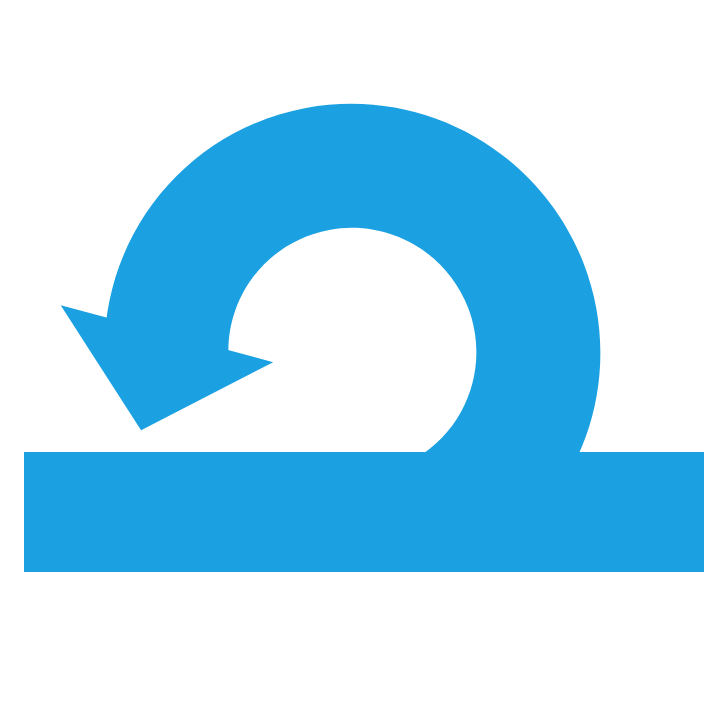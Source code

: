 <mxfile version="14.1.2" type="github">
  <diagram id="B0glw3KKTPosglaPJZQB" name="Page-1">
    <mxGraphModel dx="1102" dy="582" grid="1" gridSize="10" guides="1" tooltips="1" connect="1" arrows="1" fold="1" page="1" pageScale="1" pageWidth="850" pageHeight="1100" math="0" shadow="0">
      <root>
        <mxCell id="0" />
        <mxCell id="1" parent="0" />
        <mxCell id="RnbESIpB-eGyaXiBgTNY-5" value="" style="verticalLabelPosition=bottom;verticalAlign=top;html=1;shape=mxgraph.basic.partConcEllipse;startAngle=0.374;endAngle=0.038;arcWidth=0.5;rotation=-225;fillColor=#1ba1e2;fontColor=#ffffff;strokeColor=none;" vertex="1" parent="1">
          <mxGeometry x="370.52" y="105.6" width="247.35" height="248.56" as="geometry" />
        </mxCell>
        <mxCell id="RnbESIpB-eGyaXiBgTNY-7" value="" style="verticalLabelPosition=bottom;verticalAlign=top;html=1;shape=mxgraph.basic.acute_triangle;dx=0.5;rotation=-165;fillColor=#1ba1e2;fontColor=#ffffff;strokeColor=none;" vertex="1" parent="1">
          <mxGeometry x="340" y="220" width="110" height="50" as="geometry" />
        </mxCell>
        <mxCell id="RnbESIpB-eGyaXiBgTNY-10" value="" style="rounded=0;whiteSpace=wrap;html=1;fillColor=#1ba1e2;fontColor=#ffffff;strokeColor=none;" vertex="1" parent="1">
          <mxGeometry x="330" y="280" width="340" height="60" as="geometry" />
        </mxCell>
      </root>
    </mxGraphModel>
  </diagram>
</mxfile>
